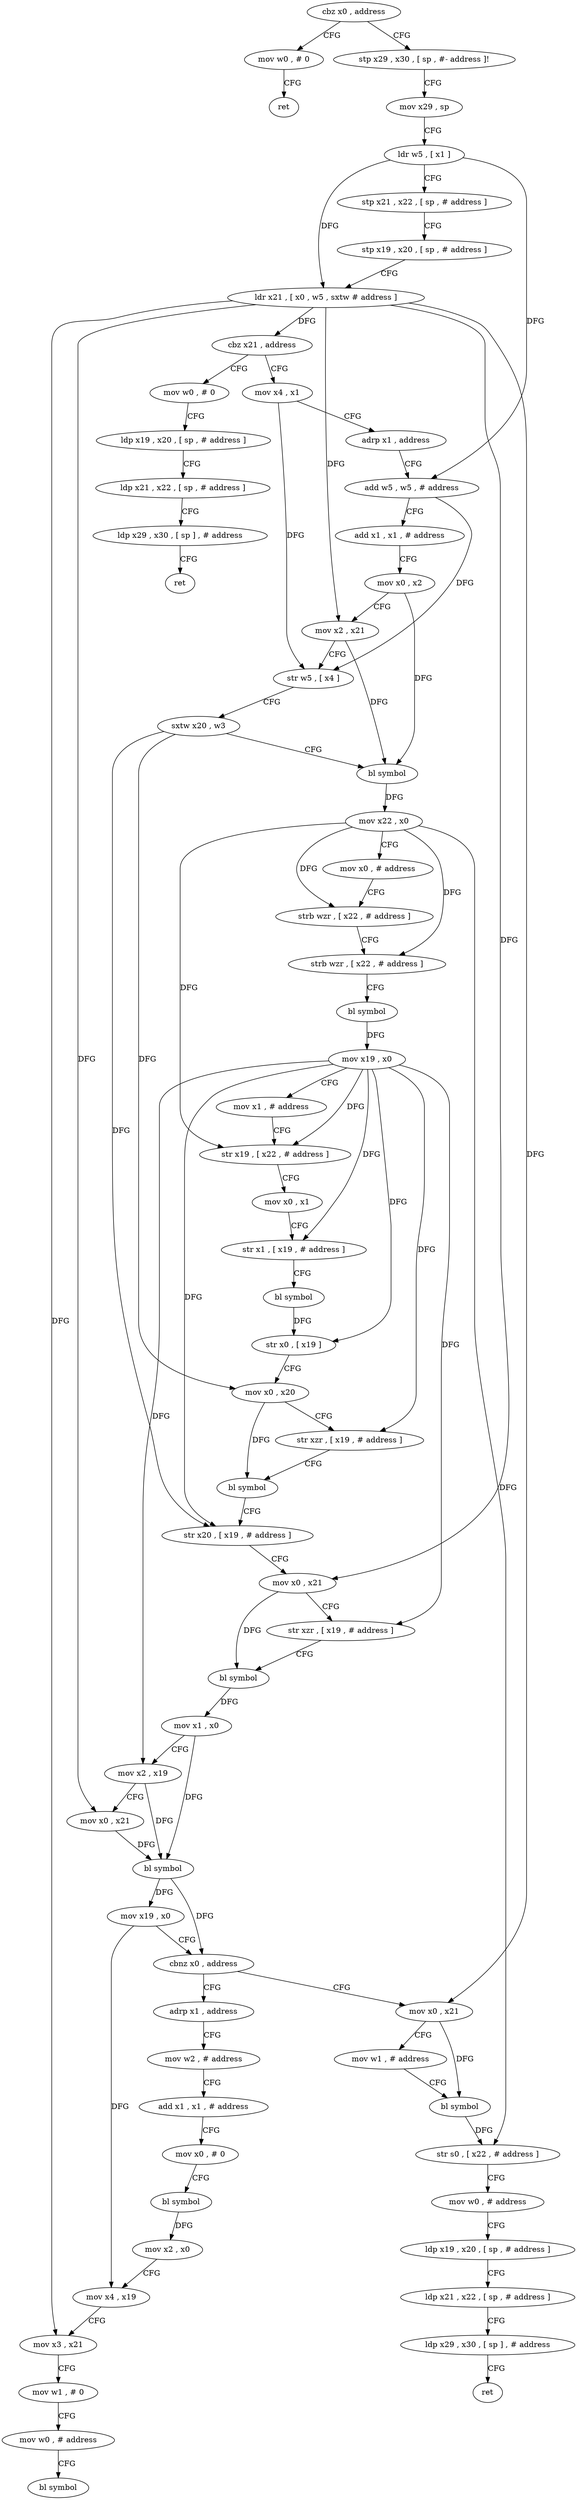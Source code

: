 digraph "func" {
"4255856" [label = "cbz x0 , address" ]
"4256064" [label = "mov w0 , # 0" ]
"4255860" [label = "stp x29 , x30 , [ sp , #- address ]!" ]
"4256068" [label = "ret" ]
"4255864" [label = "mov x29 , sp" ]
"4255868" [label = "ldr w5 , [ x1 ]" ]
"4255872" [label = "stp x21 , x22 , [ sp , # address ]" ]
"4255876" [label = "stp x19 , x20 , [ sp , # address ]" ]
"4255880" [label = "ldr x21 , [ x0 , w5 , sxtw # address ]" ]
"4255884" [label = "cbz x21 , address" ]
"4256072" [label = "mov w0 , # 0" ]
"4255888" [label = "mov x4 , x1" ]
"4256076" [label = "ldp x19 , x20 , [ sp , # address ]" ]
"4256080" [label = "ldp x21 , x22 , [ sp , # address ]" ]
"4256084" [label = "ldp x29 , x30 , [ sp ] , # address" ]
"4256088" [label = "ret" ]
"4255892" [label = "adrp x1 , address" ]
"4255896" [label = "add w5 , w5 , # address" ]
"4255900" [label = "add x1 , x1 , # address" ]
"4255904" [label = "mov x0 , x2" ]
"4255908" [label = "mov x2 , x21" ]
"4255912" [label = "str w5 , [ x4 ]" ]
"4255916" [label = "sxtw x20 , w3" ]
"4255920" [label = "bl symbol" ]
"4255924" [label = "mov x22 , x0" ]
"4255928" [label = "mov x0 , # address" ]
"4255932" [label = "strb wzr , [ x22 , # address ]" ]
"4255936" [label = "strb wzr , [ x22 , # address ]" ]
"4255940" [label = "bl symbol" ]
"4255944" [label = "mov x19 , x0" ]
"4255948" [label = "mov x1 , # address" ]
"4255952" [label = "str x19 , [ x22 , # address ]" ]
"4255956" [label = "mov x0 , x1" ]
"4255960" [label = "str x1 , [ x19 , # address ]" ]
"4255964" [label = "bl symbol" ]
"4255968" [label = "str x0 , [ x19 ]" ]
"4255972" [label = "mov x0 , x20" ]
"4255976" [label = "str xzr , [ x19 , # address ]" ]
"4255980" [label = "bl symbol" ]
"4255984" [label = "str x20 , [ x19 , # address ]" ]
"4255988" [label = "mov x0 , x21" ]
"4255992" [label = "str xzr , [ x19 , # address ]" ]
"4255996" [label = "bl symbol" ]
"4256000" [label = "mov x1 , x0" ]
"4256004" [label = "mov x2 , x19" ]
"4256008" [label = "mov x0 , x21" ]
"4256012" [label = "bl symbol" ]
"4256016" [label = "mov x19 , x0" ]
"4256020" [label = "cbnz x0 , address" ]
"4256092" [label = "adrp x1 , address" ]
"4256024" [label = "mov x0 , x21" ]
"4256096" [label = "mov w2 , # address" ]
"4256100" [label = "add x1 , x1 , # address" ]
"4256104" [label = "mov x0 , # 0" ]
"4256108" [label = "bl symbol" ]
"4256112" [label = "mov x2 , x0" ]
"4256116" [label = "mov x4 , x19" ]
"4256120" [label = "mov x3 , x21" ]
"4256124" [label = "mov w1 , # 0" ]
"4256128" [label = "mov w0 , # address" ]
"4256132" [label = "bl symbol" ]
"4256028" [label = "mov w1 , # address" ]
"4256032" [label = "bl symbol" ]
"4256036" [label = "str s0 , [ x22 , # address ]" ]
"4256040" [label = "mov w0 , # address" ]
"4256044" [label = "ldp x19 , x20 , [ sp , # address ]" ]
"4256048" [label = "ldp x21 , x22 , [ sp , # address ]" ]
"4256052" [label = "ldp x29 , x30 , [ sp ] , # address" ]
"4256056" [label = "ret" ]
"4255856" -> "4256064" [ label = "CFG" ]
"4255856" -> "4255860" [ label = "CFG" ]
"4256064" -> "4256068" [ label = "CFG" ]
"4255860" -> "4255864" [ label = "CFG" ]
"4255864" -> "4255868" [ label = "CFG" ]
"4255868" -> "4255872" [ label = "CFG" ]
"4255868" -> "4255880" [ label = "DFG" ]
"4255868" -> "4255896" [ label = "DFG" ]
"4255872" -> "4255876" [ label = "CFG" ]
"4255876" -> "4255880" [ label = "CFG" ]
"4255880" -> "4255884" [ label = "DFG" ]
"4255880" -> "4255908" [ label = "DFG" ]
"4255880" -> "4255988" [ label = "DFG" ]
"4255880" -> "4256008" [ label = "DFG" ]
"4255880" -> "4256120" [ label = "DFG" ]
"4255880" -> "4256024" [ label = "DFG" ]
"4255884" -> "4256072" [ label = "CFG" ]
"4255884" -> "4255888" [ label = "CFG" ]
"4256072" -> "4256076" [ label = "CFG" ]
"4255888" -> "4255892" [ label = "CFG" ]
"4255888" -> "4255912" [ label = "DFG" ]
"4256076" -> "4256080" [ label = "CFG" ]
"4256080" -> "4256084" [ label = "CFG" ]
"4256084" -> "4256088" [ label = "CFG" ]
"4255892" -> "4255896" [ label = "CFG" ]
"4255896" -> "4255900" [ label = "CFG" ]
"4255896" -> "4255912" [ label = "DFG" ]
"4255900" -> "4255904" [ label = "CFG" ]
"4255904" -> "4255908" [ label = "CFG" ]
"4255904" -> "4255920" [ label = "DFG" ]
"4255908" -> "4255912" [ label = "CFG" ]
"4255908" -> "4255920" [ label = "DFG" ]
"4255912" -> "4255916" [ label = "CFG" ]
"4255916" -> "4255920" [ label = "CFG" ]
"4255916" -> "4255972" [ label = "DFG" ]
"4255916" -> "4255984" [ label = "DFG" ]
"4255920" -> "4255924" [ label = "DFG" ]
"4255924" -> "4255928" [ label = "CFG" ]
"4255924" -> "4255932" [ label = "DFG" ]
"4255924" -> "4255936" [ label = "DFG" ]
"4255924" -> "4255952" [ label = "DFG" ]
"4255924" -> "4256036" [ label = "DFG" ]
"4255928" -> "4255932" [ label = "CFG" ]
"4255932" -> "4255936" [ label = "CFG" ]
"4255936" -> "4255940" [ label = "CFG" ]
"4255940" -> "4255944" [ label = "DFG" ]
"4255944" -> "4255948" [ label = "CFG" ]
"4255944" -> "4255952" [ label = "DFG" ]
"4255944" -> "4255960" [ label = "DFG" ]
"4255944" -> "4255968" [ label = "DFG" ]
"4255944" -> "4255976" [ label = "DFG" ]
"4255944" -> "4255984" [ label = "DFG" ]
"4255944" -> "4255992" [ label = "DFG" ]
"4255944" -> "4256004" [ label = "DFG" ]
"4255948" -> "4255952" [ label = "CFG" ]
"4255952" -> "4255956" [ label = "CFG" ]
"4255956" -> "4255960" [ label = "CFG" ]
"4255960" -> "4255964" [ label = "CFG" ]
"4255964" -> "4255968" [ label = "DFG" ]
"4255968" -> "4255972" [ label = "CFG" ]
"4255972" -> "4255976" [ label = "CFG" ]
"4255972" -> "4255980" [ label = "DFG" ]
"4255976" -> "4255980" [ label = "CFG" ]
"4255980" -> "4255984" [ label = "CFG" ]
"4255984" -> "4255988" [ label = "CFG" ]
"4255988" -> "4255992" [ label = "CFG" ]
"4255988" -> "4255996" [ label = "DFG" ]
"4255992" -> "4255996" [ label = "CFG" ]
"4255996" -> "4256000" [ label = "DFG" ]
"4256000" -> "4256004" [ label = "CFG" ]
"4256000" -> "4256012" [ label = "DFG" ]
"4256004" -> "4256008" [ label = "CFG" ]
"4256004" -> "4256012" [ label = "DFG" ]
"4256008" -> "4256012" [ label = "DFG" ]
"4256012" -> "4256016" [ label = "DFG" ]
"4256012" -> "4256020" [ label = "DFG" ]
"4256016" -> "4256020" [ label = "CFG" ]
"4256016" -> "4256116" [ label = "DFG" ]
"4256020" -> "4256092" [ label = "CFG" ]
"4256020" -> "4256024" [ label = "CFG" ]
"4256092" -> "4256096" [ label = "CFG" ]
"4256024" -> "4256028" [ label = "CFG" ]
"4256024" -> "4256032" [ label = "DFG" ]
"4256096" -> "4256100" [ label = "CFG" ]
"4256100" -> "4256104" [ label = "CFG" ]
"4256104" -> "4256108" [ label = "CFG" ]
"4256108" -> "4256112" [ label = "DFG" ]
"4256112" -> "4256116" [ label = "CFG" ]
"4256116" -> "4256120" [ label = "CFG" ]
"4256120" -> "4256124" [ label = "CFG" ]
"4256124" -> "4256128" [ label = "CFG" ]
"4256128" -> "4256132" [ label = "CFG" ]
"4256028" -> "4256032" [ label = "CFG" ]
"4256032" -> "4256036" [ label = "DFG" ]
"4256036" -> "4256040" [ label = "CFG" ]
"4256040" -> "4256044" [ label = "CFG" ]
"4256044" -> "4256048" [ label = "CFG" ]
"4256048" -> "4256052" [ label = "CFG" ]
"4256052" -> "4256056" [ label = "CFG" ]
}
